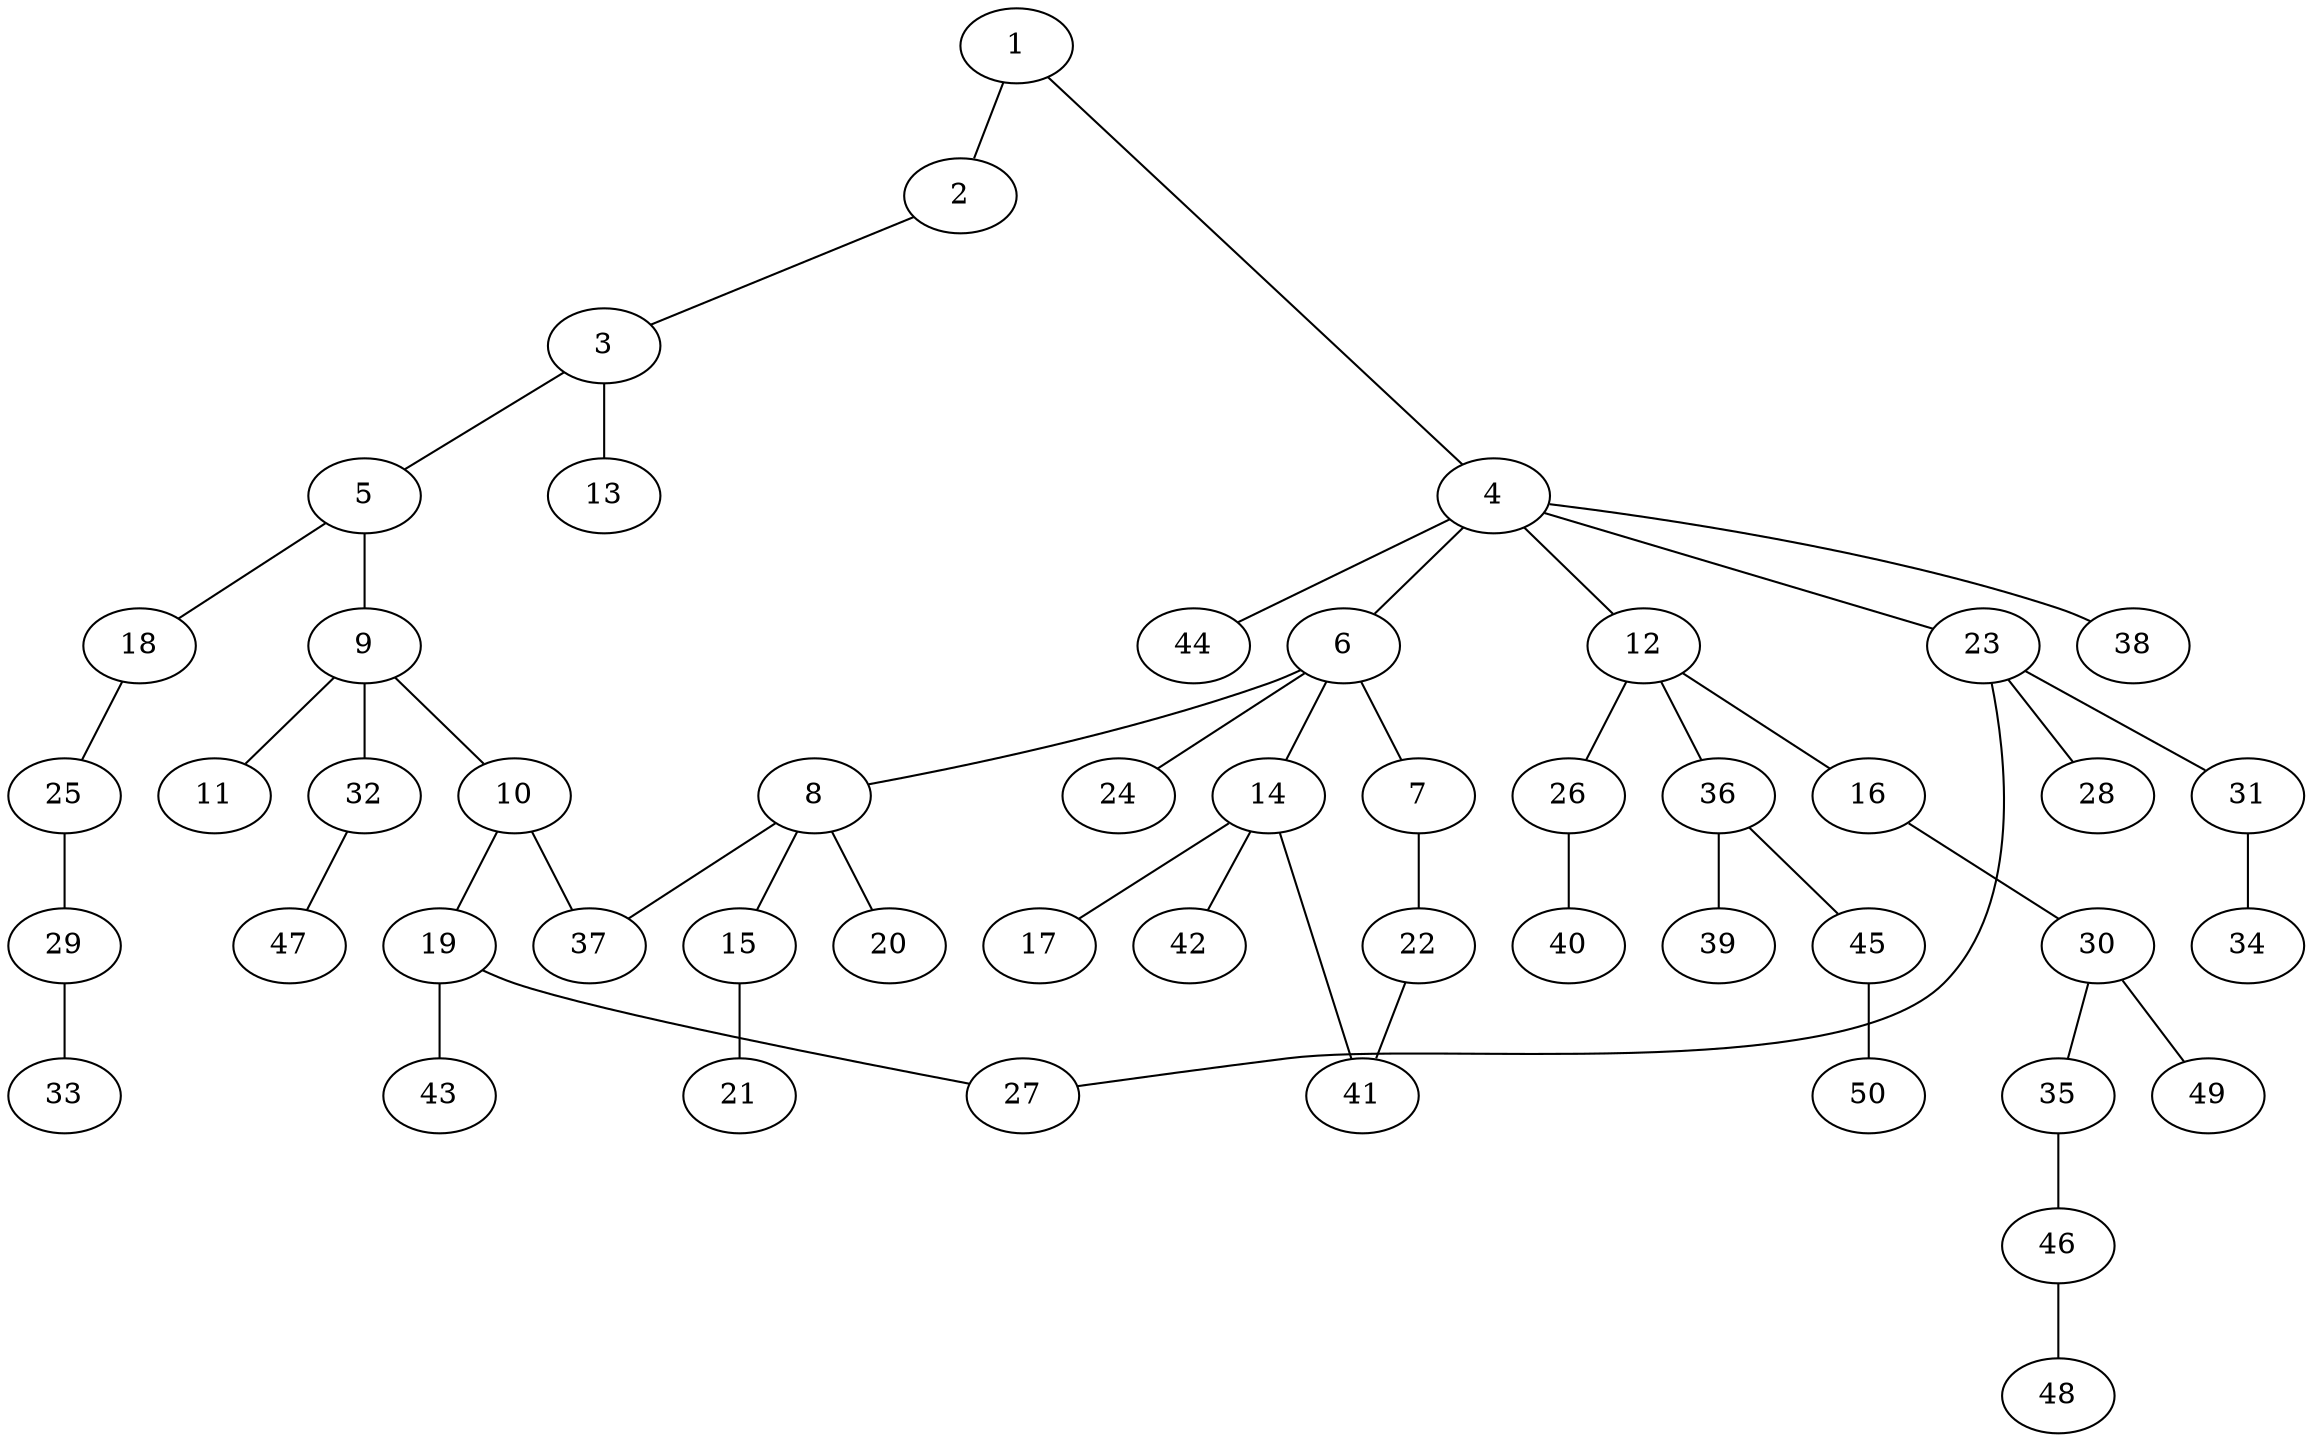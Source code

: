 graph graphname {1--2
1--4
2--3
3--5
3--13
4--6
4--12
4--23
4--38
4--44
5--9
5--18
6--7
6--8
6--14
6--24
7--22
8--15
8--20
8--37
9--10
9--11
9--32
10--19
10--37
12--16
12--26
12--36
14--17
14--41
14--42
15--21
16--30
18--25
19--27
19--43
22--41
23--27
23--28
23--31
25--29
26--40
29--33
30--35
30--49
31--34
32--47
35--46
36--39
36--45
45--50
46--48
}